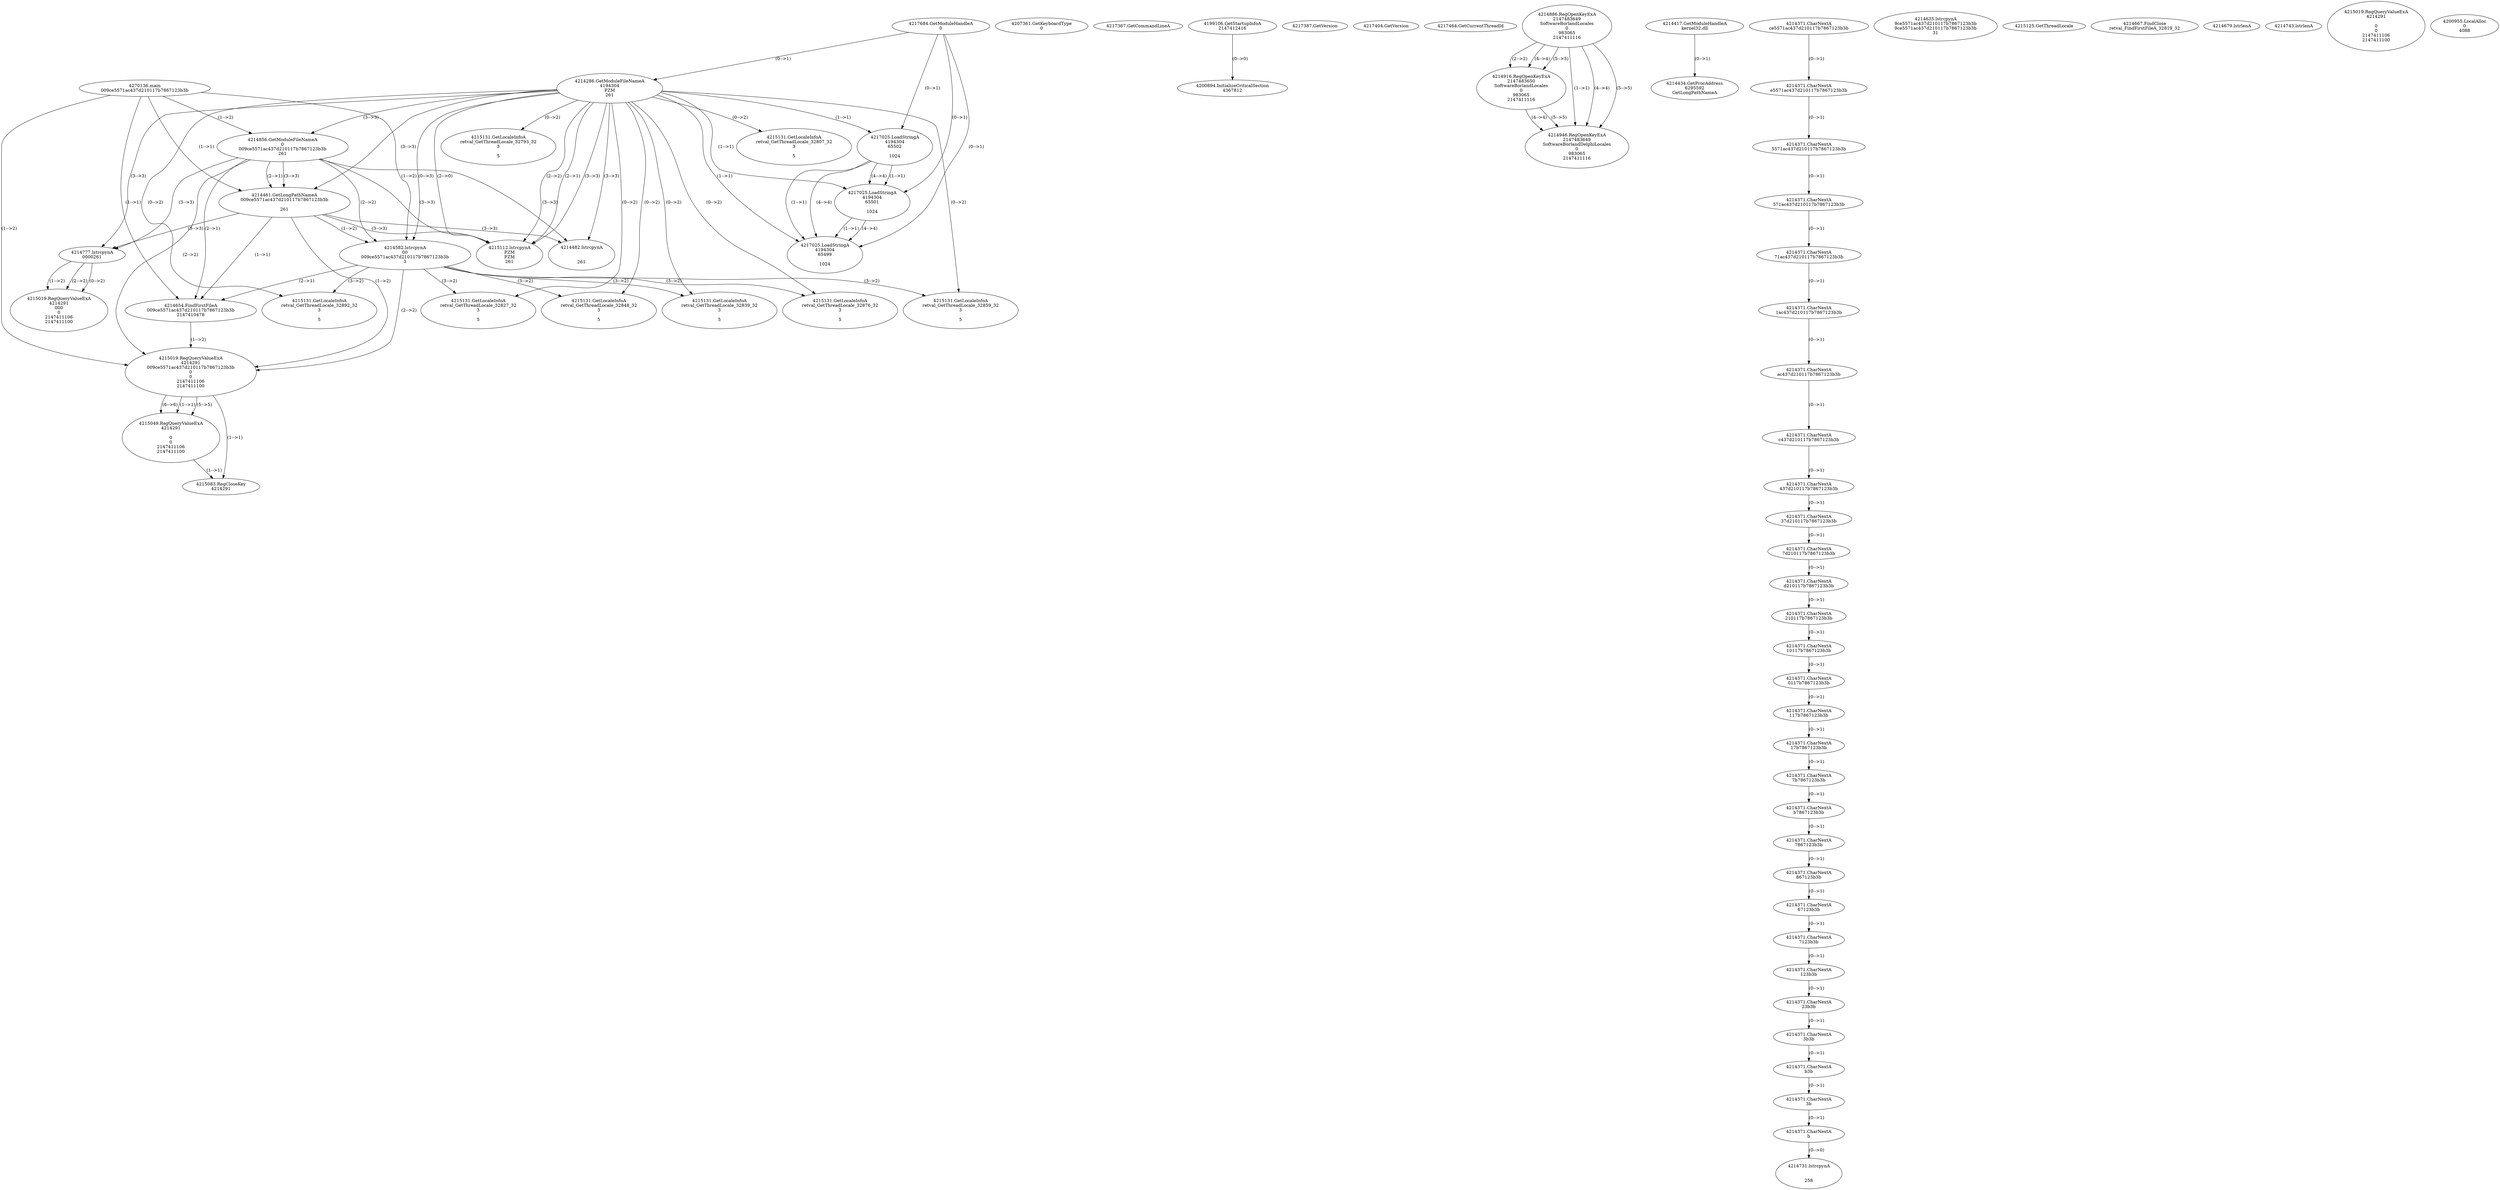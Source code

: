 // Global SCDG with merge call
digraph {
	0 [label="4270136.main
009ce5571ac437d210117b7867123b3b"]
	1 [label="4217684.GetModuleHandleA
0"]
	2 [label="4207361.GetKeyboardType
0"]
	3 [label="4217367.GetCommandLineA
"]
	4 [label="4199106.GetStartupInfoA
2147412416"]
	5 [label="4217387.GetVersion
"]
	6 [label="4217404.GetVersion
"]
	7 [label="4217464.GetCurrentThreadId
"]
	8 [label="4214286.GetModuleFileNameA
4194304
PZM
261"]
	1 -> 8 [label="(0-->1)"]
	9 [label="4214856.GetModuleFileNameA
0
009ce5571ac437d210117b7867123b3b
261"]
	0 -> 9 [label="(1-->2)"]
	8 -> 9 [label="(3-->3)"]
	10 [label="4214886.RegOpenKeyExA
2147483649
Software\Borland\Locales
0
983065
2147411116"]
	11 [label="4214916.RegOpenKeyExA
2147483650
Software\Borland\Locales
0
983065
2147411116"]
	10 -> 11 [label="(2-->2)"]
	10 -> 11 [label="(4-->4)"]
	10 -> 11 [label="(5-->5)"]
	12 [label="4214417.GetModuleHandleA
kernel32.dll"]
	13 [label="4214434.GetProcAddress
6295592
GetLongPathNameA"]
	12 -> 13 [label="(0-->1)"]
	14 [label="4214461.GetLongPathNameA
009ce5571ac437d210117b7867123b3b

261"]
	0 -> 14 [label="(1-->1)"]
	9 -> 14 [label="(2-->1)"]
	8 -> 14 [label="(3-->3)"]
	9 -> 14 [label="(3-->3)"]
	15 [label="4214582.lstrcpynA
00
009ce5571ac437d210117b7867123b3b
3"]
	0 -> 15 [label="(1-->2)"]
	9 -> 15 [label="(2-->2)"]
	14 -> 15 [label="(1-->2)"]
	8 -> 15 [label="(0-->3)"]
	16 [label="4214371.CharNextA
ce5571ac437d210117b7867123b3b"]
	17 [label="4214371.CharNextA
e5571ac437d210117b7867123b3b"]
	16 -> 17 [label="(0-->1)"]
	18 [label="4214371.CharNextA
5571ac437d210117b7867123b3b"]
	17 -> 18 [label="(0-->1)"]
	19 [label="4214371.CharNextA
571ac437d210117b7867123b3b"]
	18 -> 19 [label="(0-->1)"]
	20 [label="4214371.CharNextA
71ac437d210117b7867123b3b"]
	19 -> 20 [label="(0-->1)"]
	21 [label="4214371.CharNextA
1ac437d210117b7867123b3b"]
	20 -> 21 [label="(0-->1)"]
	22 [label="4214371.CharNextA
ac437d210117b7867123b3b"]
	21 -> 22 [label="(0-->1)"]
	23 [label="4214371.CharNextA
c437d210117b7867123b3b"]
	22 -> 23 [label="(0-->1)"]
	24 [label="4214371.CharNextA
437d210117b7867123b3b"]
	23 -> 24 [label="(0-->1)"]
	25 [label="4214371.CharNextA
37d210117b7867123b3b"]
	24 -> 25 [label="(0-->1)"]
	26 [label="4214371.CharNextA
7d210117b7867123b3b"]
	25 -> 26 [label="(0-->1)"]
	27 [label="4214371.CharNextA
d210117b7867123b3b"]
	26 -> 27 [label="(0-->1)"]
	28 [label="4214371.CharNextA
210117b7867123b3b"]
	27 -> 28 [label="(0-->1)"]
	29 [label="4214371.CharNextA
10117b7867123b3b"]
	28 -> 29 [label="(0-->1)"]
	30 [label="4214371.CharNextA
0117b7867123b3b"]
	29 -> 30 [label="(0-->1)"]
	31 [label="4214371.CharNextA
117b7867123b3b"]
	30 -> 31 [label="(0-->1)"]
	32 [label="4214371.CharNextA
17b7867123b3b"]
	31 -> 32 [label="(0-->1)"]
	33 [label="4214371.CharNextA
7b7867123b3b"]
	32 -> 33 [label="(0-->1)"]
	34 [label="4214371.CharNextA
b7867123b3b"]
	33 -> 34 [label="(0-->1)"]
	35 [label="4214371.CharNextA
7867123b3b"]
	34 -> 35 [label="(0-->1)"]
	36 [label="4214371.CharNextA
867123b3b"]
	35 -> 36 [label="(0-->1)"]
	37 [label="4214371.CharNextA
67123b3b"]
	36 -> 37 [label="(0-->1)"]
	38 [label="4214371.CharNextA
7123b3b"]
	37 -> 38 [label="(0-->1)"]
	39 [label="4214371.CharNextA
123b3b"]
	38 -> 39 [label="(0-->1)"]
	40 [label="4214371.CharNextA
23b3b"]
	39 -> 40 [label="(0-->1)"]
	41 [label="4214371.CharNextA
3b3b"]
	40 -> 41 [label="(0-->1)"]
	42 [label="4214371.CharNextA
b3b"]
	41 -> 42 [label="(0-->1)"]
	43 [label="4214371.CharNextA
3b"]
	42 -> 43 [label="(0-->1)"]
	44 [label="4214371.CharNextA
b"]
	43 -> 44 [label="(0-->1)"]
	45 [label="4214635.lstrcpynA
9ce5571ac437d210117b7867123b3b
9ce5571ac437d210117b7867123b3b
31"]
	46 [label="4214654.FindFirstFileA
009ce5571ac437d210117b7867123b3b
2147410478"]
	0 -> 46 [label="(1-->1)"]
	9 -> 46 [label="(2-->1)"]
	14 -> 46 [label="(1-->1)"]
	15 -> 46 [label="(2-->1)"]
	47 [label="4215019.RegQueryValueExA
4214291
009ce5571ac437d210117b7867123b3b
0
0
2147411106
2147411100"]
	0 -> 47 [label="(1-->2)"]
	9 -> 47 [label="(2-->2)"]
	14 -> 47 [label="(1-->2)"]
	15 -> 47 [label="(2-->2)"]
	46 -> 47 [label="(1-->2)"]
	48 [label="4215049.RegQueryValueExA
4214291

0
0
2147411106
2147411100"]
	47 -> 48 [label="(1-->1)"]
	47 -> 48 [label="(5-->5)"]
	47 -> 48 [label="(6-->6)"]
	49 [label="4215083.RegCloseKey
4214291"]
	47 -> 49 [label="(1-->1)"]
	48 -> 49 [label="(1-->1)"]
	50 [label="4215112.lstrcpynA
PZM
PZM
261"]
	8 -> 50 [label="(2-->1)"]
	8 -> 50 [label="(2-->2)"]
	8 -> 50 [label="(3-->3)"]
	9 -> 50 [label="(3-->3)"]
	14 -> 50 [label="(3-->3)"]
	8 -> 50 [label="(2-->0)"]
	51 [label="4215125.GetThreadLocale
"]
	52 [label="4215131.GetLocaleInfoA
retval_GetThreadLocale_32892_32
3

5"]
	8 -> 52 [label="(0-->2)"]
	15 -> 52 [label="(3-->2)"]
	53 [label="4214667.FindClose
retval_FindFirstFileA_32819_32"]
	54 [label="4214679.lstrlenA
"]
	55 [label="4214731.lstrcpynA


258"]
	44 -> 55 [label="(0-->0)"]
	56 [label="4214743.lstrlenA
"]
	57 [label="4214777.lstrcpynA
00\
00\
261"]
	8 -> 57 [label="(3-->3)"]
	9 -> 57 [label="(3-->3)"]
	14 -> 57 [label="(3-->3)"]
	58 [label="4215019.RegQueryValueExA
4214291
00\
0
0
2147411106
2147411100"]
	57 -> 58 [label="(1-->2)"]
	57 -> 58 [label="(2-->2)"]
	57 -> 58 [label="(0-->2)"]
	59 [label="4215131.GetLocaleInfoA
retval_GetThreadLocale_32848_32
3

5"]
	8 -> 59 [label="(0-->2)"]
	15 -> 59 [label="(3-->2)"]
	60 [label="4217025.LoadStringA
4194304
65502

1024"]
	1 -> 60 [label="(0-->1)"]
	8 -> 60 [label="(1-->1)"]
	61 [label="4215131.GetLocaleInfoA
retval_GetThreadLocale_32876_32
3

5"]
	8 -> 61 [label="(0-->2)"]
	15 -> 61 [label="(3-->2)"]
	62 [label="4217025.LoadStringA
4194304
65501

1024"]
	1 -> 62 [label="(0-->1)"]
	8 -> 62 [label="(1-->1)"]
	60 -> 62 [label="(1-->1)"]
	60 -> 62 [label="(4-->4)"]
	63 [label="4214946.RegOpenKeyExA
2147483649
Software\Borland\Delphi\Locales
0
983065
2147411116"]
	10 -> 63 [label="(1-->1)"]
	10 -> 63 [label="(4-->4)"]
	11 -> 63 [label="(4-->4)"]
	10 -> 63 [label="(5-->5)"]
	11 -> 63 [label="(5-->5)"]
	64 [label="4214482.lstrcpynA


261"]
	8 -> 64 [label="(3-->3)"]
	9 -> 64 [label="(3-->3)"]
	14 -> 64 [label="(3-->3)"]
	65 [label="4215019.RegQueryValueExA
4214291

0
0
2147411106
2147411100"]
	66 [label="4215131.GetLocaleInfoA
retval_GetThreadLocale_32807_32
3

5"]
	8 -> 66 [label="(0-->2)"]
	67 [label="4217025.LoadStringA
4194304
65499

1024"]
	1 -> 67 [label="(0-->1)"]
	8 -> 67 [label="(1-->1)"]
	60 -> 67 [label="(1-->1)"]
	62 -> 67 [label="(1-->1)"]
	60 -> 67 [label="(4-->4)"]
	62 -> 67 [label="(4-->4)"]
	68 [label="4200894.InitializeCriticalSection
4367812"]
	4 -> 68 [label="(0-->0)"]
	69 [label="4200955.LocalAlloc
0
4088"]
	70 [label="4215131.GetLocaleInfoA
retval_GetThreadLocale_32859_32
3

5"]
	8 -> 70 [label="(0-->2)"]
	15 -> 70 [label="(3-->2)"]
	71 [label="4215131.GetLocaleInfoA
retval_GetThreadLocale_32827_32
3

5"]
	8 -> 71 [label="(0-->2)"]
	15 -> 71 [label="(3-->2)"]
	72 [label="4215131.GetLocaleInfoA
retval_GetThreadLocale_32793_32
3

5"]
	8 -> 72 [label="(0-->2)"]
	73 [label="4215131.GetLocaleInfoA
retval_GetThreadLocale_32839_32
3

5"]
	8 -> 73 [label="(0-->2)"]
	15 -> 73 [label="(3-->2)"]
}

